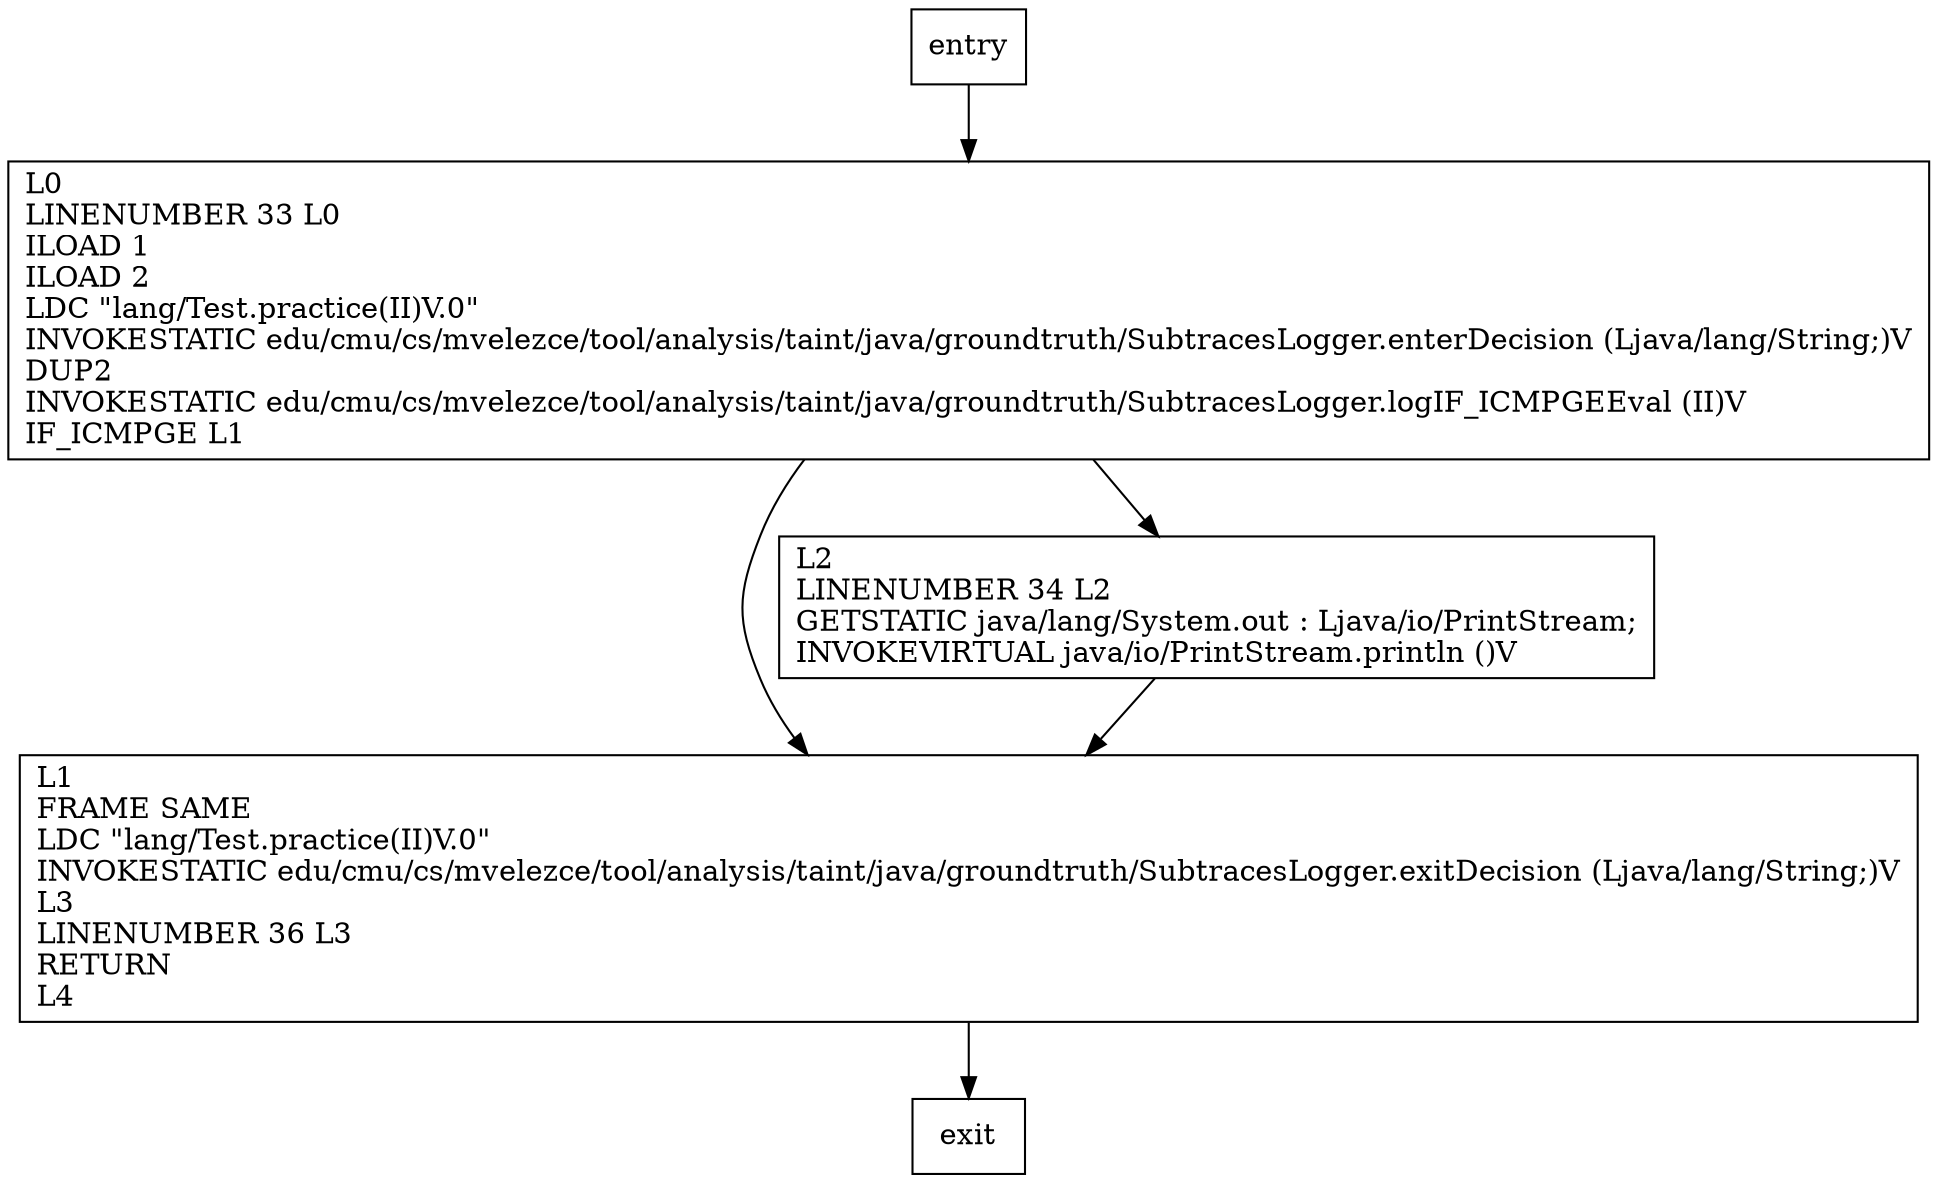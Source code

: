 digraph practice {
node [shape=record];
205387584 [label="L0\lLINENUMBER 33 L0\lILOAD 1\lILOAD 2\lLDC \"lang/Test.practice(II)V.0\"\lINVOKESTATIC edu/cmu/cs/mvelezce/tool/analysis/taint/java/groundtruth/SubtracesLogger.enterDecision (Ljava/lang/String;)V\lDUP2\lINVOKESTATIC edu/cmu/cs/mvelezce/tool/analysis/taint/java/groundtruth/SubtracesLogger.logIF_ICMPGEEval (II)V\lIF_ICMPGE L1\l"];
1009062488 [label="L1\lFRAME SAME\lLDC \"lang/Test.practice(II)V.0\"\lINVOKESTATIC edu/cmu/cs/mvelezce/tool/analysis/taint/java/groundtruth/SubtracesLogger.exitDecision (Ljava/lang/String;)V\lL3\lLINENUMBER 36 L3\lRETURN\lL4\l"];
695993105 [label="L2\lLINENUMBER 34 L2\lGETSTATIC java/lang/System.out : Ljava/io/PrintStream;\lINVOKEVIRTUAL java/io/PrintStream.println ()V\l"];
entry;
exit;
205387584 -> 1009062488;
205387584 -> 695993105;
entry -> 205387584;
1009062488 -> exit;
695993105 -> 1009062488;
}
